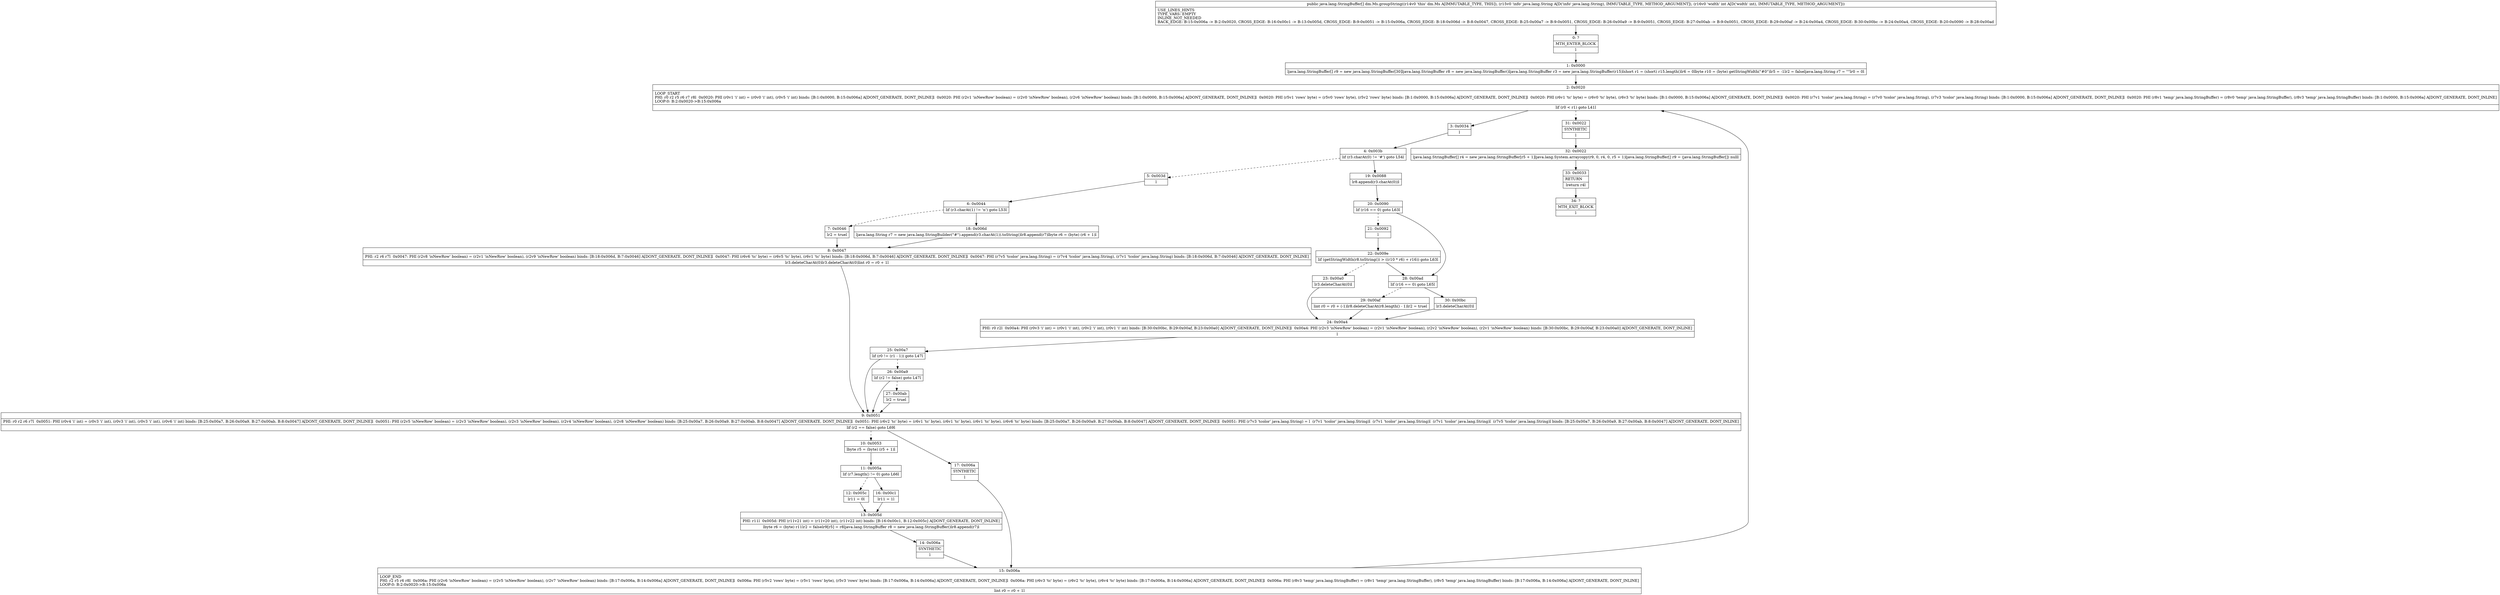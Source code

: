 digraph "CFG fordm.Ms.groupString(Ljava\/lang\/String;I)[Ljava\/lang\/StringBuffer;" {
Node_0 [shape=record,label="{0\:\ ?|MTH_ENTER_BLOCK\l|l}"];
Node_1 [shape=record,label="{1\:\ 0x0000|ljava.lang.StringBuffer[] r9 = new java.lang.StringBuffer[30]ljava.lang.StringBuffer r8 = new java.lang.StringBuffer()ljava.lang.StringBuffer r3 = new java.lang.StringBuffer(r15)lshort r1 = (short) r15.length()lr6 = 0lbyte r10 = (byte) getStringWidth(\"#0\")lr5 = \-1lr2 = falseljava.lang.String r7 = \"\"lr0 = 0l}"];
Node_2 [shape=record,label="{2\:\ 0x0020|LOOP_START\lPHI: r0 r2 r5 r6 r7 r8l  0x0020: PHI (r0v1 'i' int) = (r0v0 'i' int), (r0v5 'i' int) binds: [B:1:0x0000, B:15:0x006a] A[DONT_GENERATE, DONT_INLINE]l  0x0020: PHI (r2v1 'isNewRow' boolean) = (r2v0 'isNewRow' boolean), (r2v6 'isNewRow' boolean) binds: [B:1:0x0000, B:15:0x006a] A[DONT_GENERATE, DONT_INLINE]l  0x0020: PHI (r5v1 'rows' byte) = (r5v0 'rows' byte), (r5v2 'rows' byte) binds: [B:1:0x0000, B:15:0x006a] A[DONT_GENERATE, DONT_INLINE]l  0x0020: PHI (r6v1 'tc' byte) = (r6v0 'tc' byte), (r6v3 'tc' byte) binds: [B:1:0x0000, B:15:0x006a] A[DONT_GENERATE, DONT_INLINE]l  0x0020: PHI (r7v1 'tcolor' java.lang.String) = (r7v0 'tcolor' java.lang.String), (r7v3 'tcolor' java.lang.String) binds: [B:1:0x0000, B:15:0x006a] A[DONT_GENERATE, DONT_INLINE]l  0x0020: PHI (r8v1 'temp' java.lang.StringBuffer) = (r8v0 'temp' java.lang.StringBuffer), (r8v3 'temp' java.lang.StringBuffer) binds: [B:1:0x0000, B:15:0x006a] A[DONT_GENERATE, DONT_INLINE]\lLOOP:0: B:2:0x0020\-\>B:15:0x006a\l|lif (r0 \< r1) goto L41l}"];
Node_3 [shape=record,label="{3\:\ 0x0034|l}"];
Node_4 [shape=record,label="{4\:\ 0x003b|lif (r3.charAt(0) != '#') goto L54l}"];
Node_5 [shape=record,label="{5\:\ 0x003d|l}"];
Node_6 [shape=record,label="{6\:\ 0x0044|lif (r3.charAt(1) != 'n') goto L53l}"];
Node_7 [shape=record,label="{7\:\ 0x0046|lr2 = truel}"];
Node_8 [shape=record,label="{8\:\ 0x0047|PHI: r2 r6 r7l  0x0047: PHI (r2v8 'isNewRow' boolean) = (r2v1 'isNewRow' boolean), (r2v9 'isNewRow' boolean) binds: [B:18:0x006d, B:7:0x0046] A[DONT_GENERATE, DONT_INLINE]l  0x0047: PHI (r6v6 'tc' byte) = (r6v5 'tc' byte), (r6v1 'tc' byte) binds: [B:18:0x006d, B:7:0x0046] A[DONT_GENERATE, DONT_INLINE]l  0x0047: PHI (r7v5 'tcolor' java.lang.String) = (r7v4 'tcolor' java.lang.String), (r7v1 'tcolor' java.lang.String) binds: [B:18:0x006d, B:7:0x0046] A[DONT_GENERATE, DONT_INLINE]\l|lr3.deleteCharAt(0)lr3.deleteCharAt(0)lint r0 = r0 + 1l}"];
Node_9 [shape=record,label="{9\:\ 0x0051|PHI: r0 r2 r6 r7l  0x0051: PHI (r0v4 'i' int) = (r0v3 'i' int), (r0v3 'i' int), (r0v3 'i' int), (r0v6 'i' int) binds: [B:25:0x00a7, B:26:0x00a9, B:27:0x00ab, B:8:0x0047] A[DONT_GENERATE, DONT_INLINE]l  0x0051: PHI (r2v5 'isNewRow' boolean) = (r2v3 'isNewRow' boolean), (r2v3 'isNewRow' boolean), (r2v4 'isNewRow' boolean), (r2v8 'isNewRow' boolean) binds: [B:25:0x00a7, B:26:0x00a9, B:27:0x00ab, B:8:0x0047] A[DONT_GENERATE, DONT_INLINE]l  0x0051: PHI (r6v2 'tc' byte) = (r6v1 'tc' byte), (r6v1 'tc' byte), (r6v1 'tc' byte), (r6v6 'tc' byte) binds: [B:25:0x00a7, B:26:0x00a9, B:27:0x00ab, B:8:0x0047] A[DONT_GENERATE, DONT_INLINE]l  0x0051: PHI (r7v3 'tcolor' java.lang.String) = l  (r7v1 'tcolor' java.lang.String)l  (r7v1 'tcolor' java.lang.String)l  (r7v1 'tcolor' java.lang.String)l  (r7v5 'tcolor' java.lang.String)l binds: [B:25:0x00a7, B:26:0x00a9, B:27:0x00ab, B:8:0x0047] A[DONT_GENERATE, DONT_INLINE]\l|lif (r2 == false) goto L69l}"];
Node_10 [shape=record,label="{10\:\ 0x0053|lbyte r5 = (byte) (r5 + 1)l}"];
Node_11 [shape=record,label="{11\:\ 0x005a|lif (r7.length() != 0) goto L66l}"];
Node_12 [shape=record,label="{12\:\ 0x005c|lr11 = 0l}"];
Node_13 [shape=record,label="{13\:\ 0x005d|PHI: r11l  0x005d: PHI (r11v21 int) = (r11v20 int), (r11v22 int) binds: [B:16:0x00c1, B:12:0x005c] A[DONT_GENERATE, DONT_INLINE]\l|lbyte r6 = (byte) r11lr2 = falselr9[r5] = r8ljava.lang.StringBuffer r8 = new java.lang.StringBuffer()lr8.append(r7)l}"];
Node_14 [shape=record,label="{14\:\ 0x006a|SYNTHETIC\l|l}"];
Node_15 [shape=record,label="{15\:\ 0x006a|LOOP_END\lPHI: r2 r5 r6 r8l  0x006a: PHI (r2v6 'isNewRow' boolean) = (r2v5 'isNewRow' boolean), (r2v7 'isNewRow' boolean) binds: [B:17:0x006a, B:14:0x006a] A[DONT_GENERATE, DONT_INLINE]l  0x006a: PHI (r5v2 'rows' byte) = (r5v1 'rows' byte), (r5v3 'rows' byte) binds: [B:17:0x006a, B:14:0x006a] A[DONT_GENERATE, DONT_INLINE]l  0x006a: PHI (r6v3 'tc' byte) = (r6v2 'tc' byte), (r6v4 'tc' byte) binds: [B:17:0x006a, B:14:0x006a] A[DONT_GENERATE, DONT_INLINE]l  0x006a: PHI (r8v3 'temp' java.lang.StringBuffer) = (r8v1 'temp' java.lang.StringBuffer), (r8v5 'temp' java.lang.StringBuffer) binds: [B:17:0x006a, B:14:0x006a] A[DONT_GENERATE, DONT_INLINE]\lLOOP:0: B:2:0x0020\-\>B:15:0x006a\l|lint r0 = r0 + 1l}"];
Node_16 [shape=record,label="{16\:\ 0x00c1|lr11 = 1l}"];
Node_17 [shape=record,label="{17\:\ 0x006a|SYNTHETIC\l|l}"];
Node_18 [shape=record,label="{18\:\ 0x006d|ljava.lang.String r7 = new java.lang.StringBuilder(\"#\").append(r3.charAt(1)).toString()lr8.append(r7)lbyte r6 = (byte) (r6 + 1)l}"];
Node_19 [shape=record,label="{19\:\ 0x0088|lr8.append(r3.charAt(0))l}"];
Node_20 [shape=record,label="{20\:\ 0x0090|lif (r16 == 0) goto L63l}"];
Node_21 [shape=record,label="{21\:\ 0x0092|l}"];
Node_22 [shape=record,label="{22\:\ 0x009e|lif (getStringWidth(r8.toString()) \> ((r10 * r6) + r16)) goto L63l}"];
Node_23 [shape=record,label="{23\:\ 0x00a0|lr3.deleteCharAt(0)l}"];
Node_24 [shape=record,label="{24\:\ 0x00a4|PHI: r0 r2l  0x00a4: PHI (r0v3 'i' int) = (r0v1 'i' int), (r0v2 'i' int), (r0v1 'i' int) binds: [B:30:0x00bc, B:29:0x00af, B:23:0x00a0] A[DONT_GENERATE, DONT_INLINE]l  0x00a4: PHI (r2v3 'isNewRow' boolean) = (r2v1 'isNewRow' boolean), (r2v2 'isNewRow' boolean), (r2v1 'isNewRow' boolean) binds: [B:30:0x00bc, B:29:0x00af, B:23:0x00a0] A[DONT_GENERATE, DONT_INLINE]\l|l}"];
Node_25 [shape=record,label="{25\:\ 0x00a7|lif (r0 != (r1 \- 1)) goto L47l}"];
Node_26 [shape=record,label="{26\:\ 0x00a9|lif (r2 != false) goto L47l}"];
Node_27 [shape=record,label="{27\:\ 0x00ab|lr2 = truel}"];
Node_28 [shape=record,label="{28\:\ 0x00ad|lif (r16 == 0) goto L65l}"];
Node_29 [shape=record,label="{29\:\ 0x00af|lint r0 = r0 + (\-1)lr8.deleteCharAt(r8.length() \- 1)lr2 = truel}"];
Node_30 [shape=record,label="{30\:\ 0x00bc|lr3.deleteCharAt(0)l}"];
Node_31 [shape=record,label="{31\:\ 0x0022|SYNTHETIC\l|l}"];
Node_32 [shape=record,label="{32\:\ 0x0022|ljava.lang.StringBuffer[] r4 = new java.lang.StringBuffer[r5 + 1]ljava.lang.System.arraycopy(r9, 0, r4, 0, r5 + 1)ljava.lang.StringBuffer[] r9 = (java.lang.StringBuffer[]) nulll}"];
Node_33 [shape=record,label="{33\:\ 0x0033|RETURN\l|lreturn r4l}"];
Node_34 [shape=record,label="{34\:\ ?|MTH_EXIT_BLOCK\l|l}"];
MethodNode[shape=record,label="{public java.lang.StringBuffer[] dm.Ms.groupString((r14v0 'this' dm.Ms A[IMMUTABLE_TYPE, THIS]), (r15v0 'info' java.lang.String A[D('info' java.lang.String), IMMUTABLE_TYPE, METHOD_ARGUMENT]), (r16v0 'width' int A[D('width' int), IMMUTABLE_TYPE, METHOD_ARGUMENT]))  | USE_LINES_HINTS\lTYPE_VARS: EMPTY\lINLINE_NOT_NEEDED\lBACK_EDGE: B:15:0x006a \-\> B:2:0x0020, CROSS_EDGE: B:16:0x00c1 \-\> B:13:0x005d, CROSS_EDGE: B:9:0x0051 \-\> B:15:0x006a, CROSS_EDGE: B:18:0x006d \-\> B:8:0x0047, CROSS_EDGE: B:25:0x00a7 \-\> B:9:0x0051, CROSS_EDGE: B:26:0x00a9 \-\> B:9:0x0051, CROSS_EDGE: B:27:0x00ab \-\> B:9:0x0051, CROSS_EDGE: B:29:0x00af \-\> B:24:0x00a4, CROSS_EDGE: B:30:0x00bc \-\> B:24:0x00a4, CROSS_EDGE: B:20:0x0090 \-\> B:28:0x00ad\l}"];
MethodNode -> Node_0;
Node_0 -> Node_1;
Node_1 -> Node_2;
Node_2 -> Node_3;
Node_2 -> Node_31[style=dashed];
Node_3 -> Node_4;
Node_4 -> Node_5[style=dashed];
Node_4 -> Node_19;
Node_5 -> Node_6;
Node_6 -> Node_7[style=dashed];
Node_6 -> Node_18;
Node_7 -> Node_8;
Node_8 -> Node_9;
Node_9 -> Node_10[style=dashed];
Node_9 -> Node_17;
Node_10 -> Node_11;
Node_11 -> Node_12[style=dashed];
Node_11 -> Node_16;
Node_12 -> Node_13;
Node_13 -> Node_14;
Node_14 -> Node_15;
Node_15 -> Node_2;
Node_16 -> Node_13;
Node_17 -> Node_15;
Node_18 -> Node_8;
Node_19 -> Node_20;
Node_20 -> Node_21[style=dashed];
Node_20 -> Node_28;
Node_21 -> Node_22;
Node_22 -> Node_23[style=dashed];
Node_22 -> Node_28;
Node_23 -> Node_24;
Node_24 -> Node_25;
Node_25 -> Node_9;
Node_25 -> Node_26[style=dashed];
Node_26 -> Node_9;
Node_26 -> Node_27[style=dashed];
Node_27 -> Node_9;
Node_28 -> Node_29[style=dashed];
Node_28 -> Node_30;
Node_29 -> Node_24;
Node_30 -> Node_24;
Node_31 -> Node_32;
Node_32 -> Node_33;
Node_33 -> Node_34;
}

